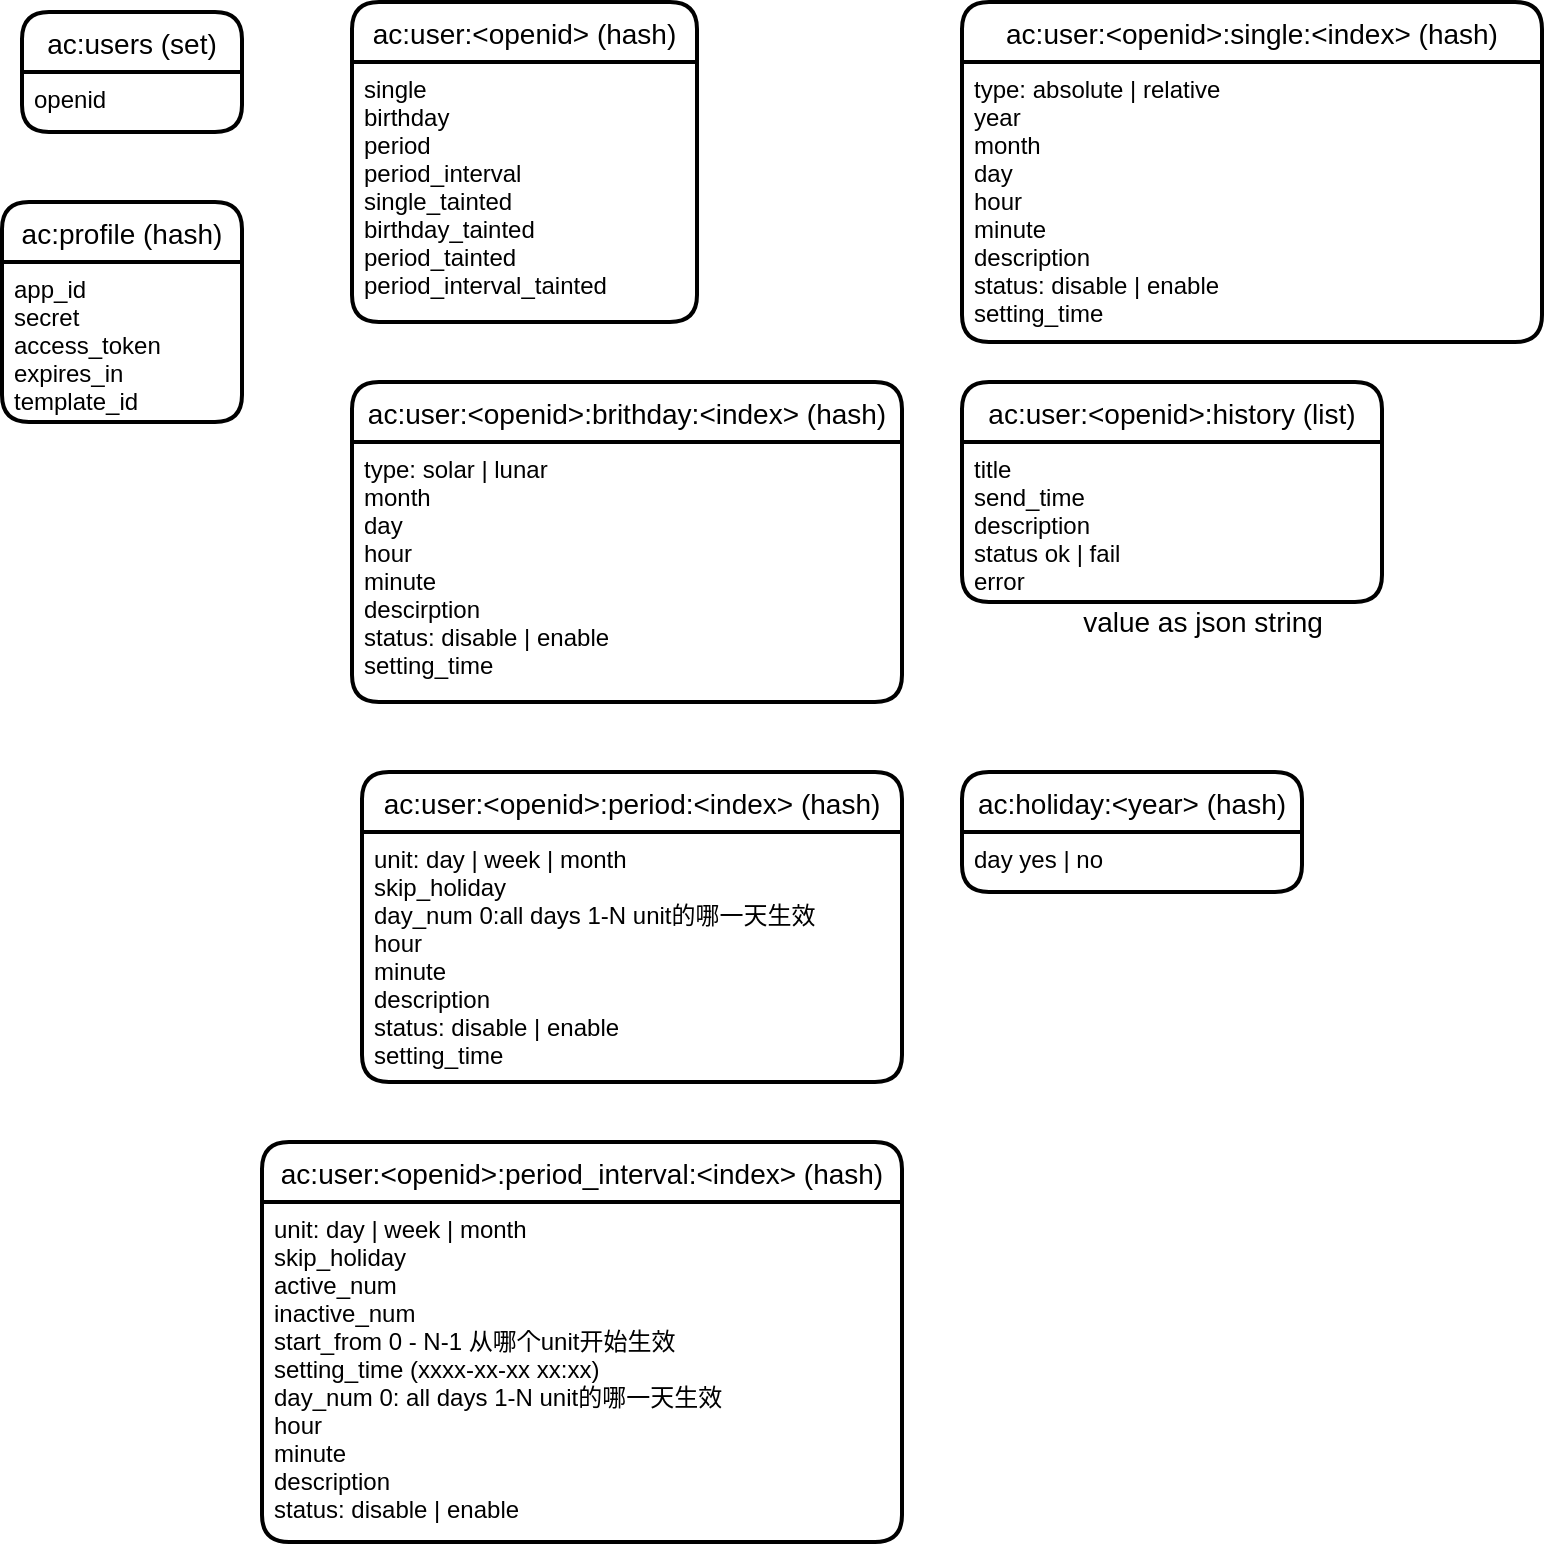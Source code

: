 <mxfile version="14.1.8" type="device" pages="4"><diagram id="3GPMVMGjUjmjs7JRpDVO" name="Redis data schema"><mxGraphModel dx="1024" dy="601" grid="1" gridSize="10" guides="1" tooltips="1" connect="1" arrows="1" fold="1" page="1" pageScale="1" pageWidth="827" pageHeight="1169" math="0" shadow="0"><root><mxCell id="0"/><mxCell id="1" parent="0"/><mxCell id="Y1Br-BOl49WZBkaiVSMC-40" value="ac:users (set)" style="swimlane;childLayout=stackLayout;horizontal=1;startSize=30;horizontalStack=0;rounded=1;fontSize=14;fontStyle=0;strokeWidth=2;resizeParent=0;resizeLast=1;shadow=0;dashed=0;align=center;" parent="1" vertex="1"><mxGeometry x="50" y="65" width="110" height="60" as="geometry"/></mxCell><mxCell id="Y1Br-BOl49WZBkaiVSMC-41" value="openid" style="align=left;strokeColor=none;fillColor=none;spacingLeft=4;fontSize=12;verticalAlign=top;resizable=0;rotatable=0;part=1;" parent="Y1Br-BOl49WZBkaiVSMC-40" vertex="1"><mxGeometry y="30" width="110" height="30" as="geometry"/></mxCell><mxCell id="Y1Br-BOl49WZBkaiVSMC-42" value="ac:user:&lt;openid&gt; (hash)" style="swimlane;childLayout=stackLayout;horizontal=1;startSize=30;horizontalStack=0;rounded=1;fontSize=14;fontStyle=0;strokeWidth=2;resizeParent=0;resizeLast=1;shadow=0;dashed=0;align=center;" parent="1" vertex="1"><mxGeometry x="215" y="60" width="172.5" height="160" as="geometry"/></mxCell><mxCell id="Y1Br-BOl49WZBkaiVSMC-43" value="single&#10;birthday&#10;period&#10;period_interval&#10;single_tainted&#10;birthday_tainted&#10;period_tainted&#10;period_interval_tainted" style="align=left;strokeColor=none;fillColor=none;spacingLeft=4;fontSize=12;verticalAlign=top;resizable=0;rotatable=0;part=1;" parent="Y1Br-BOl49WZBkaiVSMC-42" vertex="1"><mxGeometry y="30" width="172.5" height="130" as="geometry"/></mxCell><mxCell id="Y1Br-BOl49WZBkaiVSMC-44" value="ac:user:&lt;openid&gt;:single:&lt;index&gt; (hash)" style="swimlane;childLayout=stackLayout;horizontal=1;startSize=30;horizontalStack=0;rounded=1;fontSize=14;fontStyle=0;strokeWidth=2;resizeParent=0;resizeLast=1;shadow=0;dashed=0;align=center;" parent="1" vertex="1"><mxGeometry x="520" y="60" width="290" height="170" as="geometry"/></mxCell><mxCell id="Y1Br-BOl49WZBkaiVSMC-45" value="type: absolute | relative&#10;year &#10;month&#10;day&#10;hour&#10;minute&#10;description&#10;status: disable | enable&#10;setting_time" style="align=left;strokeColor=none;fillColor=none;spacingLeft=4;fontSize=12;verticalAlign=top;resizable=0;rotatable=0;part=1;" parent="Y1Br-BOl49WZBkaiVSMC-44" vertex="1"><mxGeometry y="30" width="290" height="140" as="geometry"/></mxCell><mxCell id="Y1Br-BOl49WZBkaiVSMC-46" value="ac:user:&lt;openid&gt;:brithday:&lt;index&gt; (hash)" style="swimlane;childLayout=stackLayout;horizontal=1;startSize=30;horizontalStack=0;rounded=1;fontSize=14;fontStyle=0;strokeWidth=2;resizeParent=0;resizeLast=1;shadow=0;dashed=0;align=center;" parent="1" vertex="1"><mxGeometry x="215" y="250" width="275" height="160" as="geometry"/></mxCell><mxCell id="Y1Br-BOl49WZBkaiVSMC-47" value="type: solar | lunar&#10;month&#10;day&#10;hour&#10;minute&#10;descirption&#10;status: disable | enable&#10;setting_time" style="align=left;strokeColor=none;fillColor=none;spacingLeft=4;fontSize=12;verticalAlign=top;resizable=0;rotatable=0;part=1;" parent="Y1Br-BOl49WZBkaiVSMC-46" vertex="1"><mxGeometry y="30" width="275" height="130" as="geometry"/></mxCell><mxCell id="Y1Br-BOl49WZBkaiVSMC-48" value="ac:user:&lt;openid&gt;:period:&lt;index&gt; (hash)" style="swimlane;childLayout=stackLayout;horizontal=1;startSize=30;horizontalStack=0;rounded=1;fontSize=14;fontStyle=0;strokeWidth=2;resizeParent=0;resizeLast=1;shadow=0;dashed=0;align=center;" parent="1" vertex="1"><mxGeometry x="220" y="445" width="270" height="155" as="geometry"/></mxCell><mxCell id="Y1Br-BOl49WZBkaiVSMC-49" value="unit: day | week | month&#10;skip_holiday&#10;day_num 0:all days 1-N unit的哪一天生效&#10;hour&#10;minute&#10;description&#10;status: disable | enable&#10;setting_time&#10;" style="align=left;strokeColor=none;fillColor=none;spacingLeft=4;fontSize=12;verticalAlign=top;resizable=0;rotatable=0;part=1;" parent="Y1Br-BOl49WZBkaiVSMC-48" vertex="1"><mxGeometry y="30" width="270" height="125" as="geometry"/></mxCell><mxCell id="Y1Br-BOl49WZBkaiVSMC-59" value="ac:user:&lt;openid&gt;:period_interval:&lt;index&gt; (hash)" style="swimlane;childLayout=stackLayout;horizontal=1;startSize=30;horizontalStack=0;rounded=1;fontSize=14;fontStyle=0;strokeWidth=2;resizeParent=0;resizeLast=1;shadow=0;dashed=0;align=center;" parent="1" vertex="1"><mxGeometry x="170" y="630" width="320" height="200" as="geometry"/></mxCell><mxCell id="Y1Br-BOl49WZBkaiVSMC-60" value="unit: day | week | month&#10;skip_holiday&#10;active_num&#10;inactive_num&#10;start_from 0 - N-1 从哪个unit开始生效&#10;setting_time (xxxx-xx-xx xx:xx)&#10;day_num 0: all days 1-N unit的哪一天生效&#10;hour&#10;minute&#10;description&#10;status: disable | enable&#10;" style="align=left;strokeColor=none;fillColor=none;spacingLeft=4;fontSize=12;verticalAlign=top;resizable=0;rotatable=0;part=1;" parent="Y1Br-BOl49WZBkaiVSMC-59" vertex="1"><mxGeometry y="30" width="320" height="170" as="geometry"/></mxCell><mxCell id="Y1Br-BOl49WZBkaiVSMC-61" value="ac:user:&lt;openid&gt;:history (list)" style="swimlane;childLayout=stackLayout;horizontal=1;startSize=30;horizontalStack=0;rounded=1;fontSize=14;fontStyle=0;strokeWidth=2;resizeParent=0;resizeLast=1;shadow=0;dashed=0;align=center;" parent="1" vertex="1"><mxGeometry x="520" y="250" width="210" height="110" as="geometry"><mxRectangle x="520" y="250" width="210" height="30" as="alternateBounds"/></mxGeometry></mxCell><mxCell id="Y1Br-BOl49WZBkaiVSMC-62" value="title&#10;send_time&#10;description&#10;status ok | fail&#10;error" style="align=left;strokeColor=none;fillColor=none;spacingLeft=4;fontSize=12;verticalAlign=top;resizable=0;rotatable=0;part=1;" parent="Y1Br-BOl49WZBkaiVSMC-61" vertex="1"><mxGeometry y="30" width="210" height="80" as="geometry"/></mxCell><mxCell id="kcUaYEkyibn5lHOc4Xva-2" value="value as json string" style="text;html=1;align=center;verticalAlign=middle;resizable=0;points=[];autosize=1;fontSize=14;" parent="1" vertex="1"><mxGeometry x="570" y="360" width="140" height="20" as="geometry"/></mxCell><mxCell id="gUrtmJSpYRwpLJippvsa-1" value="ac:profile (hash)" style="swimlane;childLayout=stackLayout;horizontal=1;startSize=30;horizontalStack=0;rounded=1;fontSize=14;fontStyle=0;strokeWidth=2;resizeParent=0;resizeLast=1;shadow=0;dashed=0;align=center;" parent="1" vertex="1"><mxGeometry x="40" y="160" width="120" height="110" as="geometry"/></mxCell><mxCell id="gUrtmJSpYRwpLJippvsa-2" value="app_id&#10;secret&#10;access_token&#10;expires_in&#10;template_id" style="align=left;strokeColor=none;fillColor=none;spacingLeft=4;fontSize=12;verticalAlign=top;resizable=0;rotatable=0;part=1;" parent="gUrtmJSpYRwpLJippvsa-1" vertex="1"><mxGeometry y="30" width="120" height="80" as="geometry"/></mxCell><mxCell id="OMQQF4tW0GBjMTCjzwLt-1" value="ac:holiday:&lt;year&gt; (hash)" style="swimlane;childLayout=stackLayout;horizontal=1;startSize=30;horizontalStack=0;rounded=1;fontSize=14;fontStyle=0;strokeWidth=2;resizeParent=0;resizeLast=1;shadow=0;dashed=0;align=center;" parent="1" vertex="1"><mxGeometry x="520" y="445" width="170" height="60" as="geometry"/></mxCell><mxCell id="OMQQF4tW0GBjMTCjzwLt-2" value="day yes | no" style="align=left;strokeColor=none;fillColor=none;spacingLeft=4;fontSize=12;verticalAlign=top;resizable=0;rotatable=0;part=1;" parent="OMQQF4tW0GBjMTCjzwLt-1" vertex="1"><mxGeometry y="30" width="170" height="30" as="geometry"/></mxCell></root></mxGraphModel></diagram><diagram id="e6mcg_iS0A98uUwQIjeF" name="Architecture"><mxGraphModel dx="1024" dy="601" grid="1" gridSize="10" guides="1" tooltips="1" connect="1" arrows="1" fold="1" page="1" pageScale="1" pageWidth="827" pageHeight="1169" math="0" shadow="0"><root><mxCell id="eTMrseO6tiM59ptcbjMV-0"/><mxCell id="eTMrseO6tiM59ptcbjMV-1" parent="eTMrseO6tiM59ptcbjMV-0"/><mxCell id="eTMrseO6tiM59ptcbjMV-22" style="edgeStyle=orthogonalEdgeStyle;rounded=0;orthogonalLoop=1;jettySize=auto;html=1;entryX=0.5;entryY=0;entryDx=0;entryDy=0;fontSize=14;" parent="eTMrseO6tiM59ptcbjMV-1" source="eTMrseO6tiM59ptcbjMV-2" target="eTMrseO6tiM59ptcbjMV-4" edge="1"><mxGeometry relative="1" as="geometry"/></mxCell><mxCell id="eTMrseO6tiM59ptcbjMV-23" style="edgeStyle=orthogonalEdgeStyle;rounded=0;orthogonalLoop=1;jettySize=auto;html=1;fontSize=14;" parent="eTMrseO6tiM59ptcbjMV-1" source="eTMrseO6tiM59ptcbjMV-2" target="eTMrseO6tiM59ptcbjMV-3" edge="1"><mxGeometry relative="1" as="geometry"><Array as="points"><mxPoint x="254" y="110"/><mxPoint x="124" y="110"/></Array></mxGeometry></mxCell><mxCell id="eTMrseO6tiM59ptcbjMV-24" style="edgeStyle=orthogonalEdgeStyle;rounded=0;orthogonalLoop=1;jettySize=auto;html=1;entryX=0.5;entryY=0;entryDx=0;entryDy=0;fontSize=14;" parent="eTMrseO6tiM59ptcbjMV-1" source="eTMrseO6tiM59ptcbjMV-2" target="eTMrseO6tiM59ptcbjMV-5" edge="1"><mxGeometry relative="1" as="geometry"><Array as="points"><mxPoint x="254" y="110"/><mxPoint x="384" y="110"/></Array></mxGeometry></mxCell><mxCell id="eTMrseO6tiM59ptcbjMV-2" value="DNS or VIP" style="rounded=1;whiteSpace=wrap;html=1;strokeWidth=1;fontSize=14;align=center;" parent="eTMrseO6tiM59ptcbjMV-1" vertex="1"><mxGeometry x="204" y="40" width="100" height="40" as="geometry"/></mxCell><mxCell id="eTMrseO6tiM59ptcbjMV-30" style="edgeStyle=orthogonalEdgeStyle;rounded=0;orthogonalLoop=1;jettySize=auto;html=1;entryX=0.5;entryY=0;entryDx=0;entryDy=0;fontSize=14;" parent="eTMrseO6tiM59ptcbjMV-1" source="eTMrseO6tiM59ptcbjMV-3" target="eTMrseO6tiM59ptcbjMV-6" edge="1"><mxGeometry relative="1" as="geometry"/></mxCell><mxCell id="eTMrseO6tiM59ptcbjMV-3" value="IP #1" style="rounded=1;whiteSpace=wrap;html=1;strokeWidth=1;fontSize=14;align=center;" parent="eTMrseO6tiM59ptcbjMV-1" vertex="1"><mxGeometry x="94" y="140" width="60" height="30" as="geometry"/></mxCell><mxCell id="eTMrseO6tiM59ptcbjMV-31" style="edgeStyle=orthogonalEdgeStyle;rounded=0;orthogonalLoop=1;jettySize=auto;html=1;fontSize=14;" parent="eTMrseO6tiM59ptcbjMV-1" source="eTMrseO6tiM59ptcbjMV-4" target="eTMrseO6tiM59ptcbjMV-28" edge="1"><mxGeometry relative="1" as="geometry"/></mxCell><mxCell id="eTMrseO6tiM59ptcbjMV-4" value="IP #2" style="rounded=1;whiteSpace=wrap;html=1;strokeWidth=1;fontSize=14;align=center;" parent="eTMrseO6tiM59ptcbjMV-1" vertex="1"><mxGeometry x="224" y="140" width="60" height="30" as="geometry"/></mxCell><mxCell id="eTMrseO6tiM59ptcbjMV-32" style="edgeStyle=orthogonalEdgeStyle;rounded=0;orthogonalLoop=1;jettySize=auto;html=1;entryX=0.5;entryY=0;entryDx=0;entryDy=0;fontSize=14;" parent="eTMrseO6tiM59ptcbjMV-1" source="eTMrseO6tiM59ptcbjMV-5" target="eTMrseO6tiM59ptcbjMV-29" edge="1"><mxGeometry relative="1" as="geometry"/></mxCell><mxCell id="eTMrseO6tiM59ptcbjMV-5" value="IP #3" style="rounded=1;whiteSpace=wrap;html=1;strokeWidth=1;fontSize=14;align=center;" parent="eTMrseO6tiM59ptcbjMV-1" vertex="1"><mxGeometry x="354" y="140" width="60" height="30" as="geometry"/></mxCell><mxCell id="eTMrseO6tiM59ptcbjMV-40" style="edgeStyle=orthogonalEdgeStyle;rounded=0;orthogonalLoop=1;jettySize=auto;html=1;fontSize=14;" parent="eTMrseO6tiM59ptcbjMV-1" source="eTMrseO6tiM59ptcbjMV-6" target="eTMrseO6tiM59ptcbjMV-13" edge="1"><mxGeometry relative="1" as="geometry"><Array as="points"><mxPoint x="124" y="320"/><mxPoint x="254" y="320"/></Array></mxGeometry></mxCell><mxCell id="eTMrseO6tiM59ptcbjMV-6" value="Nginx &amp;amp;&lt;br&gt;Rest API Service" style="rounded=1;whiteSpace=wrap;html=1;strokeWidth=1;fontSize=14;align=center;" parent="eTMrseO6tiM59ptcbjMV-1" vertex="1"><mxGeometry x="64" y="230" width="120" height="60" as="geometry"/></mxCell><mxCell id="eTMrseO6tiM59ptcbjMV-42" style="edgeStyle=orthogonalEdgeStyle;rounded=0;orthogonalLoop=1;jettySize=auto;html=1;entryX=0.5;entryY=0;entryDx=0;entryDy=0;fontSize=14;" parent="eTMrseO6tiM59ptcbjMV-1" source="eTMrseO6tiM59ptcbjMV-13" target="eTMrseO6tiM59ptcbjMV-17" edge="1"><mxGeometry relative="1" as="geometry"/></mxCell><mxCell id="eTMrseO6tiM59ptcbjMV-43" style="edgeStyle=orthogonalEdgeStyle;rounded=0;orthogonalLoop=1;jettySize=auto;html=1;fontSize=14;" parent="eTMrseO6tiM59ptcbjMV-1" source="eTMrseO6tiM59ptcbjMV-13" target="eTMrseO6tiM59ptcbjMV-16" edge="1"><mxGeometry relative="1" as="geometry"><Array as="points"><mxPoint x="254" y="480"/><mxPoint x="94" y="480"/></Array></mxGeometry></mxCell><mxCell id="eTMrseO6tiM59ptcbjMV-44" style="edgeStyle=orthogonalEdgeStyle;rounded=0;orthogonalLoop=1;jettySize=auto;html=1;fontSize=14;" parent="eTMrseO6tiM59ptcbjMV-1" source="eTMrseO6tiM59ptcbjMV-13" target="eTMrseO6tiM59ptcbjMV-18" edge="1"><mxGeometry relative="1" as="geometry"><Array as="points"><mxPoint x="254" y="480"/><mxPoint x="414" y="480"/></Array></mxGeometry></mxCell><mxCell id="eTMrseO6tiM59ptcbjMV-13" value="Redis Cluster" style="shape=cylinder3;whiteSpace=wrap;html=1;boundedLbl=1;backgroundOutline=1;size=15;strokeWidth=1;fontSize=14;align=center;" parent="eTMrseO6tiM59ptcbjMV-1" vertex="1"><mxGeometry x="199" y="350" width="110" height="100" as="geometry"/></mxCell><mxCell id="eTMrseO6tiM59ptcbjMV-15" value="1. Redis Cluster 理论上无限扩展&lt;br&gt;2. 一开始单台机器 3个master 3个slave&lt;br&gt;3. 后面每三台机器组成 一个由 3个master 6个slave的整体, 并负责某一部分slot" style="text;html=1;strokeColor=none;fillColor=none;align=left;verticalAlign=top;whiteSpace=wrap;rounded=0;fontSize=14;" parent="eTMrseO6tiM59ptcbjMV-1" vertex="1"><mxGeometry x="324" y="360" width="375" height="80" as="geometry"/></mxCell><mxCell id="eTMrseO6tiM59ptcbjMV-16" value="Backend Service #1" style="rounded=1;whiteSpace=wrap;html=1;strokeWidth=1;fontSize=14;align=center;" parent="eTMrseO6tiM59ptcbjMV-1" vertex="1"><mxGeometry x="24" y="510" width="140" height="60" as="geometry"/></mxCell><mxCell id="eTMrseO6tiM59ptcbjMV-17" value="Backend Service #2" style="rounded=1;whiteSpace=wrap;html=1;strokeWidth=1;fontSize=14;align=center;" parent="eTMrseO6tiM59ptcbjMV-1" vertex="1"><mxGeometry x="184" y="510" width="140" height="60" as="geometry"/></mxCell><mxCell id="eTMrseO6tiM59ptcbjMV-18" value="Backend Service #3" style="rounded=1;whiteSpace=wrap;html=1;strokeWidth=1;fontSize=14;align=center;" parent="eTMrseO6tiM59ptcbjMV-1" vertex="1"><mxGeometry x="344" y="510" width="140" height="60" as="geometry"/></mxCell><mxCell id="eTMrseO6tiM59ptcbjMV-19" value="&lt;div style=&quot;text-align: left&quot;&gt;&lt;span&gt;这里所有的Backend Services 只有#号不一样&lt;/span&gt;&lt;/div&gt;&lt;div style=&quot;text-align: left&quot;&gt;&lt;span&gt;根据hash值分散openid到不同的Backend Service&lt;/span&gt;&lt;/div&gt;&lt;div style=&quot;text-align: left&quot;&gt;&lt;span&gt;中, 这样Backend Service也能水平无限扩展, 只不&lt;/span&gt;&lt;/div&gt;&lt;div style=&quot;text-align: left&quot;&gt;&lt;span&gt;过不&lt;/span&gt;&lt;span&gt;能用微服务的方式&lt;/span&gt;&lt;/div&gt;" style="text;html=1;align=center;verticalAlign=middle;resizable=0;points=[];autosize=1;fontSize=14;" parent="eTMrseO6tiM59ptcbjMV-1" vertex="1"><mxGeometry x="484" y="505" width="320" height="70" as="geometry"/></mxCell><mxCell id="eTMrseO6tiM59ptcbjMV-20" value="理论上可以水平无限扩展, &lt;br&gt;只要后端DB没有瓶颈" style="text;html=1;align=left;verticalAlign=middle;resizable=0;points=[];autosize=1;fontSize=14;" parent="eTMrseO6tiM59ptcbjMV-1" vertex="1"><mxGeometry x="474" y="240" width="170" height="40" as="geometry"/></mxCell><mxCell id="eTMrseO6tiM59ptcbjMV-21" value="关于access_token的更新,硬性规定Backend Service&lt;br&gt;#1 整点更新&lt;br&gt;#2 如果20分钟的时候剩余的时间没有多余1小时, 则更新&lt;br&gt;#3 如果40分钟的时候剩余的时间没有多余1小时, 则更新&lt;br&gt;&lt;br&gt;&lt;b&gt;更新期间不用分布式锁, 以免死锁&lt;/b&gt;" style="text;html=1;align=left;verticalAlign=middle;resizable=0;points=[];autosize=1;fontSize=14;" parent="eTMrseO6tiM59ptcbjMV-1" vertex="1"><mxGeometry x="44" y="585" width="360" height="110" as="geometry"/></mxCell><mxCell id="eTMrseO6tiM59ptcbjMV-41" style="edgeStyle=orthogonalEdgeStyle;rounded=0;orthogonalLoop=1;jettySize=auto;html=1;fontSize=14;" parent="eTMrseO6tiM59ptcbjMV-1" source="eTMrseO6tiM59ptcbjMV-28" edge="1"><mxGeometry relative="1" as="geometry"><mxPoint x="254" y="350" as="targetPoint"/></mxGeometry></mxCell><mxCell id="eTMrseO6tiM59ptcbjMV-28" value="Nginx &amp;amp;&lt;br&gt;Rest API Service" style="rounded=1;whiteSpace=wrap;html=1;strokeWidth=1;fontSize=14;align=center;" parent="eTMrseO6tiM59ptcbjMV-1" vertex="1"><mxGeometry x="194" y="230" width="120" height="60" as="geometry"/></mxCell><mxCell id="eTMrseO6tiM59ptcbjMV-35" style="edgeStyle=orthogonalEdgeStyle;rounded=0;orthogonalLoop=1;jettySize=auto;html=1;fontSize=14;" parent="eTMrseO6tiM59ptcbjMV-1" source="eTMrseO6tiM59ptcbjMV-29" target="eTMrseO6tiM59ptcbjMV-13" edge="1"><mxGeometry relative="1" as="geometry"><Array as="points"><mxPoint x="284" y="320"/><mxPoint x="79" y="320"/></Array></mxGeometry></mxCell><mxCell id="eTMrseO6tiM59ptcbjMV-29" value="Nginx &amp;amp;&lt;br&gt;Rest API Service" style="rounded=1;whiteSpace=wrap;html=1;strokeWidth=1;fontSize=14;align=center;" parent="eTMrseO6tiM59ptcbjMV-1" vertex="1"><mxGeometry x="324" y="230" width="120" height="60" as="geometry"/></mxCell></root></mxGraphModel></diagram><diagram id="fIZxrt0XHlcJQdSQq6a9" name="Backend Service"><mxGraphModel dx="1200" dy="702" grid="1" gridSize="10" guides="1" tooltips="1" connect="1" arrows="1" fold="1" page="1" pageScale="1" pageWidth="827" pageHeight="1169" math="0" shadow="0"><root><mxCell id="fNlywqva9STq8Y2VXViH-0"/><mxCell id="fNlywqva9STq8Y2VXViH-1" parent="fNlywqva9STq8Y2VXViH-0"/><mxCell id="mAQr_xpST3oTyw3LZvDP-0" value="thread1" style="shape=cylinder3;whiteSpace=wrap;html=1;boundedLbl=1;backgroundOutline=1;size=15;" vertex="1" parent="fNlywqva9STq8Y2VXViH-1"><mxGeometry x="100" y="110" width="60" height="80" as="geometry"/></mxCell><mxCell id="mAQr_xpST3oTyw3LZvDP-1" value="thread2" style="shape=cylinder3;whiteSpace=wrap;html=1;boundedLbl=1;backgroundOutline=1;size=15;" vertex="1" parent="fNlywqva9STq8Y2VXViH-1"><mxGeometry x="200" y="110" width="60" height="80" as="geometry"/></mxCell><mxCell id="mAQr_xpST3oTyw3LZvDP-2" value="thread3" style="shape=cylinder3;whiteSpace=wrap;html=1;boundedLbl=1;backgroundOutline=1;size=15;" vertex="1" parent="fNlywqva9STq8Y2VXViH-1"><mxGeometry x="300" y="110" width="60" height="80" as="geometry"/></mxCell><mxCell id="mAQr_xpST3oTyw3LZvDP-3" value="thread30" style="shape=cylinder3;whiteSpace=wrap;html=1;boundedLbl=1;backgroundOutline=1;size=15;" vertex="1" parent="fNlywqva9STq8Y2VXViH-1"><mxGeometry x="490" y="110" width="60" height="80" as="geometry"/></mxCell><mxCell id="mAQr_xpST3oTyw3LZvDP-4" value="thread31" style="shape=cylinder3;whiteSpace=wrap;html=1;boundedLbl=1;backgroundOutline=1;size=15;" vertex="1" parent="fNlywqva9STq8Y2VXViH-1"><mxGeometry x="590" y="110" width="60" height="80" as="geometry"/></mxCell><mxCell id="mAQr_xpST3oTyw3LZvDP-5" value="thread32" style="shape=cylinder3;whiteSpace=wrap;html=1;boundedLbl=1;backgroundOutline=1;size=15;" vertex="1" parent="fNlywqva9STq8Y2VXViH-1"><mxGeometry x="690" y="110" width="60" height="80" as="geometry"/></mxCell><mxCell id="mAQr_xpST3oTyw3LZvDP-6" value="......" style="text;html=1;strokeColor=none;fillColor=none;align=center;verticalAlign=middle;whiteSpace=wrap;rounded=0;strokeWidth=10;fontSize=32;" vertex="1" parent="fNlywqva9STq8Y2VXViH-1"><mxGeometry x="410" y="130" width="40" height="20" as="geometry"/></mxCell><mxCell id="2xpQluG0y473Cr0G0Q-p-0" value="users" style="rounded=1;whiteSpace=wrap;html=1;strokeWidth=1;fontSize=19;" vertex="1" parent="fNlywqva9STq8Y2VXViH-1"><mxGeometry x="390" y="20" width="80" height="50" as="geometry"/></mxCell><mxCell id="YCZnCtsjOBBlRMWDnv7G-0" value="1.&amp;nbsp; 主线程每隔30秒把新增的user openid加入thread 的openids队列 (线程数量可配)&lt;br&gt;2. 每个thread 根据openid对应的tainted加载最新的config信息&lt;br&gt;2. 每个信息必须计算出下一个时间&lt;br&gt;3. 每个thread进来就产生一个20-40的随机值&lt;strike&gt;, 作为thead允许的起始秒数, 运行#2 步, 如果有taint, 则重新计算下一个时间, 如果当前时间+一分钟大于通知时间, 则把该时间放入一个新建的线程&lt;br&gt;4. 新建线程数量为32, 它拥有所有的上下文, 执行通知完之后负责更新Redis相应的表&lt;br&gt;5. 新建的线程无论成功失败, 写入user:&amp;lt;openid&amp;gt;:history, 通知history只保留5个最近的通知事件&lt;/strike&gt;" style="text;html=1;strokeColor=none;fillColor=none;align=left;verticalAlign=top;whiteSpace=wrap;rounded=0;fontSize=19;" vertex="1" parent="fNlywqva9STq8Y2VXViH-1"><mxGeometry x="160" y="230" width="490" height="310" as="geometry"/></mxCell><mxCell id="NywctE_o-uoGCVmm2SGo-0" value="4. 不创建新线程等待处理通知消息, 在整分钟(0-5秒延迟)的时候判断消&lt;br&gt;息队列(基于发送时间和mode_index_openid的最小堆)是否需要发送,有&lt;br&gt;需要就立马发送, 随后计算下一个需要发送的消息, 每个enable的配置都&lt;br&gt;有下一个需要发送的消息在最小堆里面&lt;br&gt;5. 真正发送的时候比较一下setting_time, 不一样就丢弃." style="text;html=1;align=left;verticalAlign=top;resizable=0;points=[];autosize=1;fontSize=19;" vertex="1" parent="fNlywqva9STq8Y2VXViH-1"><mxGeometry x="160" y="560" width="610" height="120" as="geometry"/></mxCell></root></mxGraphModel></diagram><diagram id="5dQjlJnXTPTfOBtFwHg4" name="自定义"><mxGraphModel dx="1024" dy="601" grid="1" gridSize="10" guides="1" tooltips="1" connect="1" arrows="1" fold="1" page="1" pageScale="1" pageWidth="827" pageHeight="1169" math="0" shadow="0"><root><mxCell id="YOfd2YHN8PvosUlkZa4h-0"/><mxCell id="YOfd2YHN8PvosUlkZa4h-1" parent="YOfd2YHN8PvosUlkZa4h-0"/><mxCell id="YOfd2YHN8PvosUlkZa4h-2" value="" style="rounded=0;whiteSpace=wrap;html=1;fillColor=#6666FF;" vertex="1" parent="YOfd2YHN8PvosUlkZa4h-1"><mxGeometry x="100" y="120" width="40" height="40" as="geometry"/></mxCell><mxCell id="YOfd2YHN8PvosUlkZa4h-3" value="" style="rounded=0;whiteSpace=wrap;html=1;fillColor=#6666FF;" vertex="1" parent="YOfd2YHN8PvosUlkZa4h-1"><mxGeometry x="140" y="120" width="40" height="40" as="geometry"/></mxCell><mxCell id="YOfd2YHN8PvosUlkZa4h-4" value="" style="rounded=0;whiteSpace=wrap;html=1;fillColor=#6666FF;" vertex="1" parent="YOfd2YHN8PvosUlkZa4h-1"><mxGeometry x="180" y="120" width="40" height="40" as="geometry"/></mxCell><mxCell id="YOfd2YHN8PvosUlkZa4h-5" value="" style="rounded=0;whiteSpace=wrap;html=1;fillColor=#CCCBCB;" vertex="1" parent="YOfd2YHN8PvosUlkZa4h-1"><mxGeometry x="220" y="120" width="40" height="40" as="geometry"/></mxCell><mxCell id="YOfd2YHN8PvosUlkZa4h-6" value="" style="rounded=0;whiteSpace=wrap;html=1;fillColor=#CCCBCB;" vertex="1" parent="YOfd2YHN8PvosUlkZa4h-1"><mxGeometry x="260" y="120" width="40" height="40" as="geometry"/></mxCell><mxCell id="YOfd2YHN8PvosUlkZa4h-7" value="" style="rounded=0;whiteSpace=wrap;html=1;fillColor=#CCCBCB;" vertex="1" parent="YOfd2YHN8PvosUlkZa4h-1"><mxGeometry x="300" y="120" width="40" height="40" as="geometry"/></mxCell><mxCell id="YOfd2YHN8PvosUlkZa4h-8" value="" style="rounded=0;whiteSpace=wrap;html=1;fillColor=#CCCBCB;" vertex="1" parent="YOfd2YHN8PvosUlkZa4h-1"><mxGeometry x="340" y="120" width="40" height="40" as="geometry"/></mxCell><mxCell id="YOfd2YHN8PvosUlkZa4h-10" value="" style="rounded=0;whiteSpace=wrap;html=1;fillColor=#6666FF;" vertex="1" parent="YOfd2YHN8PvosUlkZa4h-1"><mxGeometry x="380" y="120" width="40" height="40" as="geometry"/></mxCell><mxCell id="YOfd2YHN8PvosUlkZa4h-11" value="" style="rounded=0;whiteSpace=wrap;html=1;fillColor=#6666FF;" vertex="1" parent="YOfd2YHN8PvosUlkZa4h-1"><mxGeometry x="420" y="120" width="40" height="40" as="geometry"/></mxCell><mxCell id="YOfd2YHN8PvosUlkZa4h-12" value="" style="rounded=0;whiteSpace=wrap;html=1;fillColor=#6666FF;" vertex="1" parent="YOfd2YHN8PvosUlkZa4h-1"><mxGeometry x="460" y="120" width="40" height="40" as="geometry"/></mxCell><mxCell id="YOfd2YHN8PvosUlkZa4h-13" value="" style="rounded=0;whiteSpace=wrap;html=1;fillColor=#CCCBCB;" vertex="1" parent="YOfd2YHN8PvosUlkZa4h-1"><mxGeometry x="500" y="120" width="40" height="40" as="geometry"/></mxCell><mxCell id="YOfd2YHN8PvosUlkZa4h-14" value="" style="rounded=0;whiteSpace=wrap;html=1;fillColor=#CCCBCB;" vertex="1" parent="YOfd2YHN8PvosUlkZa4h-1"><mxGeometry x="540" y="120" width="40" height="40" as="geometry"/></mxCell><mxCell id="YOfd2YHN8PvosUlkZa4h-15" value="" style="rounded=0;whiteSpace=wrap;html=1;fillColor=#CCCBCB;" vertex="1" parent="YOfd2YHN8PvosUlkZa4h-1"><mxGeometry x="580" y="120" width="40" height="40" as="geometry"/></mxCell><mxCell id="YOfd2YHN8PvosUlkZa4h-43" style="edgeStyle=orthogonalEdgeStyle;rounded=0;orthogonalLoop=1;jettySize=auto;html=1;entryX=1;entryY=0.5;entryDx=0;entryDy=0;" edge="1" parent="YOfd2YHN8PvosUlkZa4h-1" source="YOfd2YHN8PvosUlkZa4h-16" target="YOfd2YHN8PvosUlkZa4h-19"><mxGeometry relative="1" as="geometry"><Array as="points"><mxPoint x="680" y="140"/><mxPoint x="680" y="60"/></Array></mxGeometry></mxCell><mxCell id="YOfd2YHN8PvosUlkZa4h-16" value="" style="rounded=0;whiteSpace=wrap;html=1;fillColor=#CCCBCB;" vertex="1" parent="YOfd2YHN8PvosUlkZa4h-1"><mxGeometry x="620" y="120" width="40" height="40" as="geometry"/></mxCell><mxCell id="YOfd2YHN8PvosUlkZa4h-17" value="" style="rounded=0;whiteSpace=wrap;html=1;fillColor=#6666FF;" vertex="1" parent="YOfd2YHN8PvosUlkZa4h-1"><mxGeometry x="400" y="40" width="40" height="40" as="geometry"/></mxCell><mxCell id="YOfd2YHN8PvosUlkZa4h-18" value="" style="rounded=0;whiteSpace=wrap;html=1;fillColor=#6666FF;" vertex="1" parent="YOfd2YHN8PvosUlkZa4h-1"><mxGeometry x="440" y="40" width="40" height="40" as="geometry"/></mxCell><mxCell id="YOfd2YHN8PvosUlkZa4h-19" value="" style="rounded=0;whiteSpace=wrap;html=1;fillColor=#6666FF;" vertex="1" parent="YOfd2YHN8PvosUlkZa4h-1"><mxGeometry x="480" y="40" width="40" height="40" as="geometry"/></mxCell><mxCell id="YOfd2YHN8PvosUlkZa4h-44" style="edgeStyle=orthogonalEdgeStyle;rounded=0;orthogonalLoop=1;jettySize=auto;html=1;entryX=0;entryY=0.5;entryDx=0;entryDy=0;" edge="1" parent="YOfd2YHN8PvosUlkZa4h-1" source="YOfd2YHN8PvosUlkZa4h-20" target="YOfd2YHN8PvosUlkZa4h-2"><mxGeometry relative="1" as="geometry"/></mxCell><mxCell id="YOfd2YHN8PvosUlkZa4h-20" value="" style="rounded=0;whiteSpace=wrap;html=1;fillColor=#CCCBCB;" vertex="1" parent="YOfd2YHN8PvosUlkZa4h-1"><mxGeometry x="240" y="40" width="40" height="40" as="geometry"/></mxCell><mxCell id="YOfd2YHN8PvosUlkZa4h-21" value="" style="rounded=0;whiteSpace=wrap;html=1;fillColor=#CCCBCB;" vertex="1" parent="YOfd2YHN8PvosUlkZa4h-1"><mxGeometry x="280" y="40" width="40" height="40" as="geometry"/></mxCell><mxCell id="YOfd2YHN8PvosUlkZa4h-22" value="" style="rounded=0;whiteSpace=wrap;html=1;fillColor=#CCCBCB;" vertex="1" parent="YOfd2YHN8PvosUlkZa4h-1"><mxGeometry x="320" y="40" width="40" height="40" as="geometry"/></mxCell><mxCell id="YOfd2YHN8PvosUlkZa4h-23" value="" style="rounded=0;whiteSpace=wrap;html=1;fillColor=#CCCBCB;" vertex="1" parent="YOfd2YHN8PvosUlkZa4h-1"><mxGeometry x="360" y="40" width="40" height="40" as="geometry"/></mxCell><mxCell id="YOfd2YHN8PvosUlkZa4h-25" value="" style="endArrow=classic;html=1;" edge="1" parent="YOfd2YHN8PvosUlkZa4h-1"><mxGeometry width="50" height="50" relative="1" as="geometry"><mxPoint x="359.5" y="220" as="sourcePoint"/><mxPoint x="359.5" y="160" as="targetPoint"/></mxGeometry></mxCell><mxCell id="YOfd2YHN8PvosUlkZa4h-26" value="" style="endArrow=classic;html=1;" edge="1" parent="YOfd2YHN8PvosUlkZa4h-1"><mxGeometry width="50" height="50" relative="1" as="geometry"><mxPoint x="319.5" y="220" as="sourcePoint"/><mxPoint x="319.5" y="160" as="targetPoint"/></mxGeometry></mxCell><mxCell id="YOfd2YHN8PvosUlkZa4h-27" value="" style="endArrow=classic;html=1;" edge="1" parent="YOfd2YHN8PvosUlkZa4h-1"><mxGeometry width="50" height="50" relative="1" as="geometry"><mxPoint x="279.5" y="220" as="sourcePoint"/><mxPoint x="279.5" y="160" as="targetPoint"/></mxGeometry></mxCell><mxCell id="YOfd2YHN8PvosUlkZa4h-28" value="" style="endArrow=classic;html=1;" edge="1" parent="YOfd2YHN8PvosUlkZa4h-1"><mxGeometry width="50" height="50" relative="1" as="geometry"><mxPoint x="239.5" y="220" as="sourcePoint"/><mxPoint x="239.5" y="160" as="targetPoint"/></mxGeometry></mxCell><mxCell id="YOfd2YHN8PvosUlkZa4h-29" value="" style="endArrow=classic;html=1;" edge="1" parent="YOfd2YHN8PvosUlkZa4h-1"><mxGeometry width="50" height="50" relative="1" as="geometry"><mxPoint x="199.5" y="220" as="sourcePoint"/><mxPoint x="199.5" y="160" as="targetPoint"/></mxGeometry></mxCell><mxCell id="YOfd2YHN8PvosUlkZa4h-30" value="" style="endArrow=classic;html=1;" edge="1" parent="YOfd2YHN8PvosUlkZa4h-1"><mxGeometry width="50" height="50" relative="1" as="geometry"><mxPoint x="159.5" y="220" as="sourcePoint"/><mxPoint x="159.5" y="160" as="targetPoint"/></mxGeometry></mxCell><mxCell id="YOfd2YHN8PvosUlkZa4h-31" value="" style="endArrow=classic;html=1;" edge="1" parent="YOfd2YHN8PvosUlkZa4h-1"><mxGeometry width="50" height="50" relative="1" as="geometry"><mxPoint x="119.5" y="220" as="sourcePoint"/><mxPoint x="119.5" y="160" as="targetPoint"/></mxGeometry></mxCell><mxCell id="YOfd2YHN8PvosUlkZa4h-32" value="0" style="text;html=1;align=center;verticalAlign=middle;resizable=0;points=[];autosize=1;" vertex="1" parent="YOfd2YHN8PvosUlkZa4h-1"><mxGeometry x="110" y="220" width="20" height="20" as="geometry"/></mxCell><mxCell id="YOfd2YHN8PvosUlkZa4h-33" value="1" style="text;html=1;align=center;verticalAlign=middle;resizable=0;points=[];autosize=1;" vertex="1" parent="YOfd2YHN8PvosUlkZa4h-1"><mxGeometry x="350" y="220" width="20" height="20" as="geometry"/></mxCell><mxCell id="YOfd2YHN8PvosUlkZa4h-34" value="2" style="text;html=1;align=center;verticalAlign=middle;resizable=0;points=[];autosize=1;" vertex="1" parent="YOfd2YHN8PvosUlkZa4h-1"><mxGeometry x="310" y="220" width="20" height="20" as="geometry"/></mxCell><mxCell id="YOfd2YHN8PvosUlkZa4h-35" value="3" style="text;html=1;align=center;verticalAlign=middle;resizable=0;points=[];autosize=1;" vertex="1" parent="YOfd2YHN8PvosUlkZa4h-1"><mxGeometry x="270" y="220" width="20" height="20" as="geometry"/></mxCell><mxCell id="YOfd2YHN8PvosUlkZa4h-36" value="4" style="text;html=1;align=center;verticalAlign=middle;resizable=0;points=[];autosize=1;" vertex="1" parent="YOfd2YHN8PvosUlkZa4h-1"><mxGeometry x="230" y="220" width="20" height="20" as="geometry"/></mxCell><mxCell id="YOfd2YHN8PvosUlkZa4h-37" value="5" style="text;html=1;align=center;verticalAlign=middle;resizable=0;points=[];autosize=1;" vertex="1" parent="YOfd2YHN8PvosUlkZa4h-1"><mxGeometry x="190" y="220" width="20" height="20" as="geometry"/></mxCell><mxCell id="YOfd2YHN8PvosUlkZa4h-38" value="6" style="text;html=1;align=center;verticalAlign=middle;resizable=0;points=[];autosize=1;" vertex="1" parent="YOfd2YHN8PvosUlkZa4h-1"><mxGeometry x="150" y="220" width="20" height="20" as="geometry"/></mxCell><mxCell id="YOfd2YHN8PvosUlkZa4h-40" value="" style="endArrow=classic;html=1;" edge="1" parent="YOfd2YHN8PvosUlkZa4h-1"><mxGeometry width="50" height="50" relative="1" as="geometry"><mxPoint x="399.5" y="220" as="sourcePoint"/><mxPoint x="399.5" y="160" as="targetPoint"/></mxGeometry></mxCell><mxCell id="YOfd2YHN8PvosUlkZa4h-41" value="0'" style="text;html=1;align=center;verticalAlign=middle;resizable=0;points=[];autosize=1;" vertex="1" parent="YOfd2YHN8PvosUlkZa4h-1"><mxGeometry x="390" y="220" width="20" height="20" as="geometry"/></mxCell></root></mxGraphModel></diagram></mxfile>